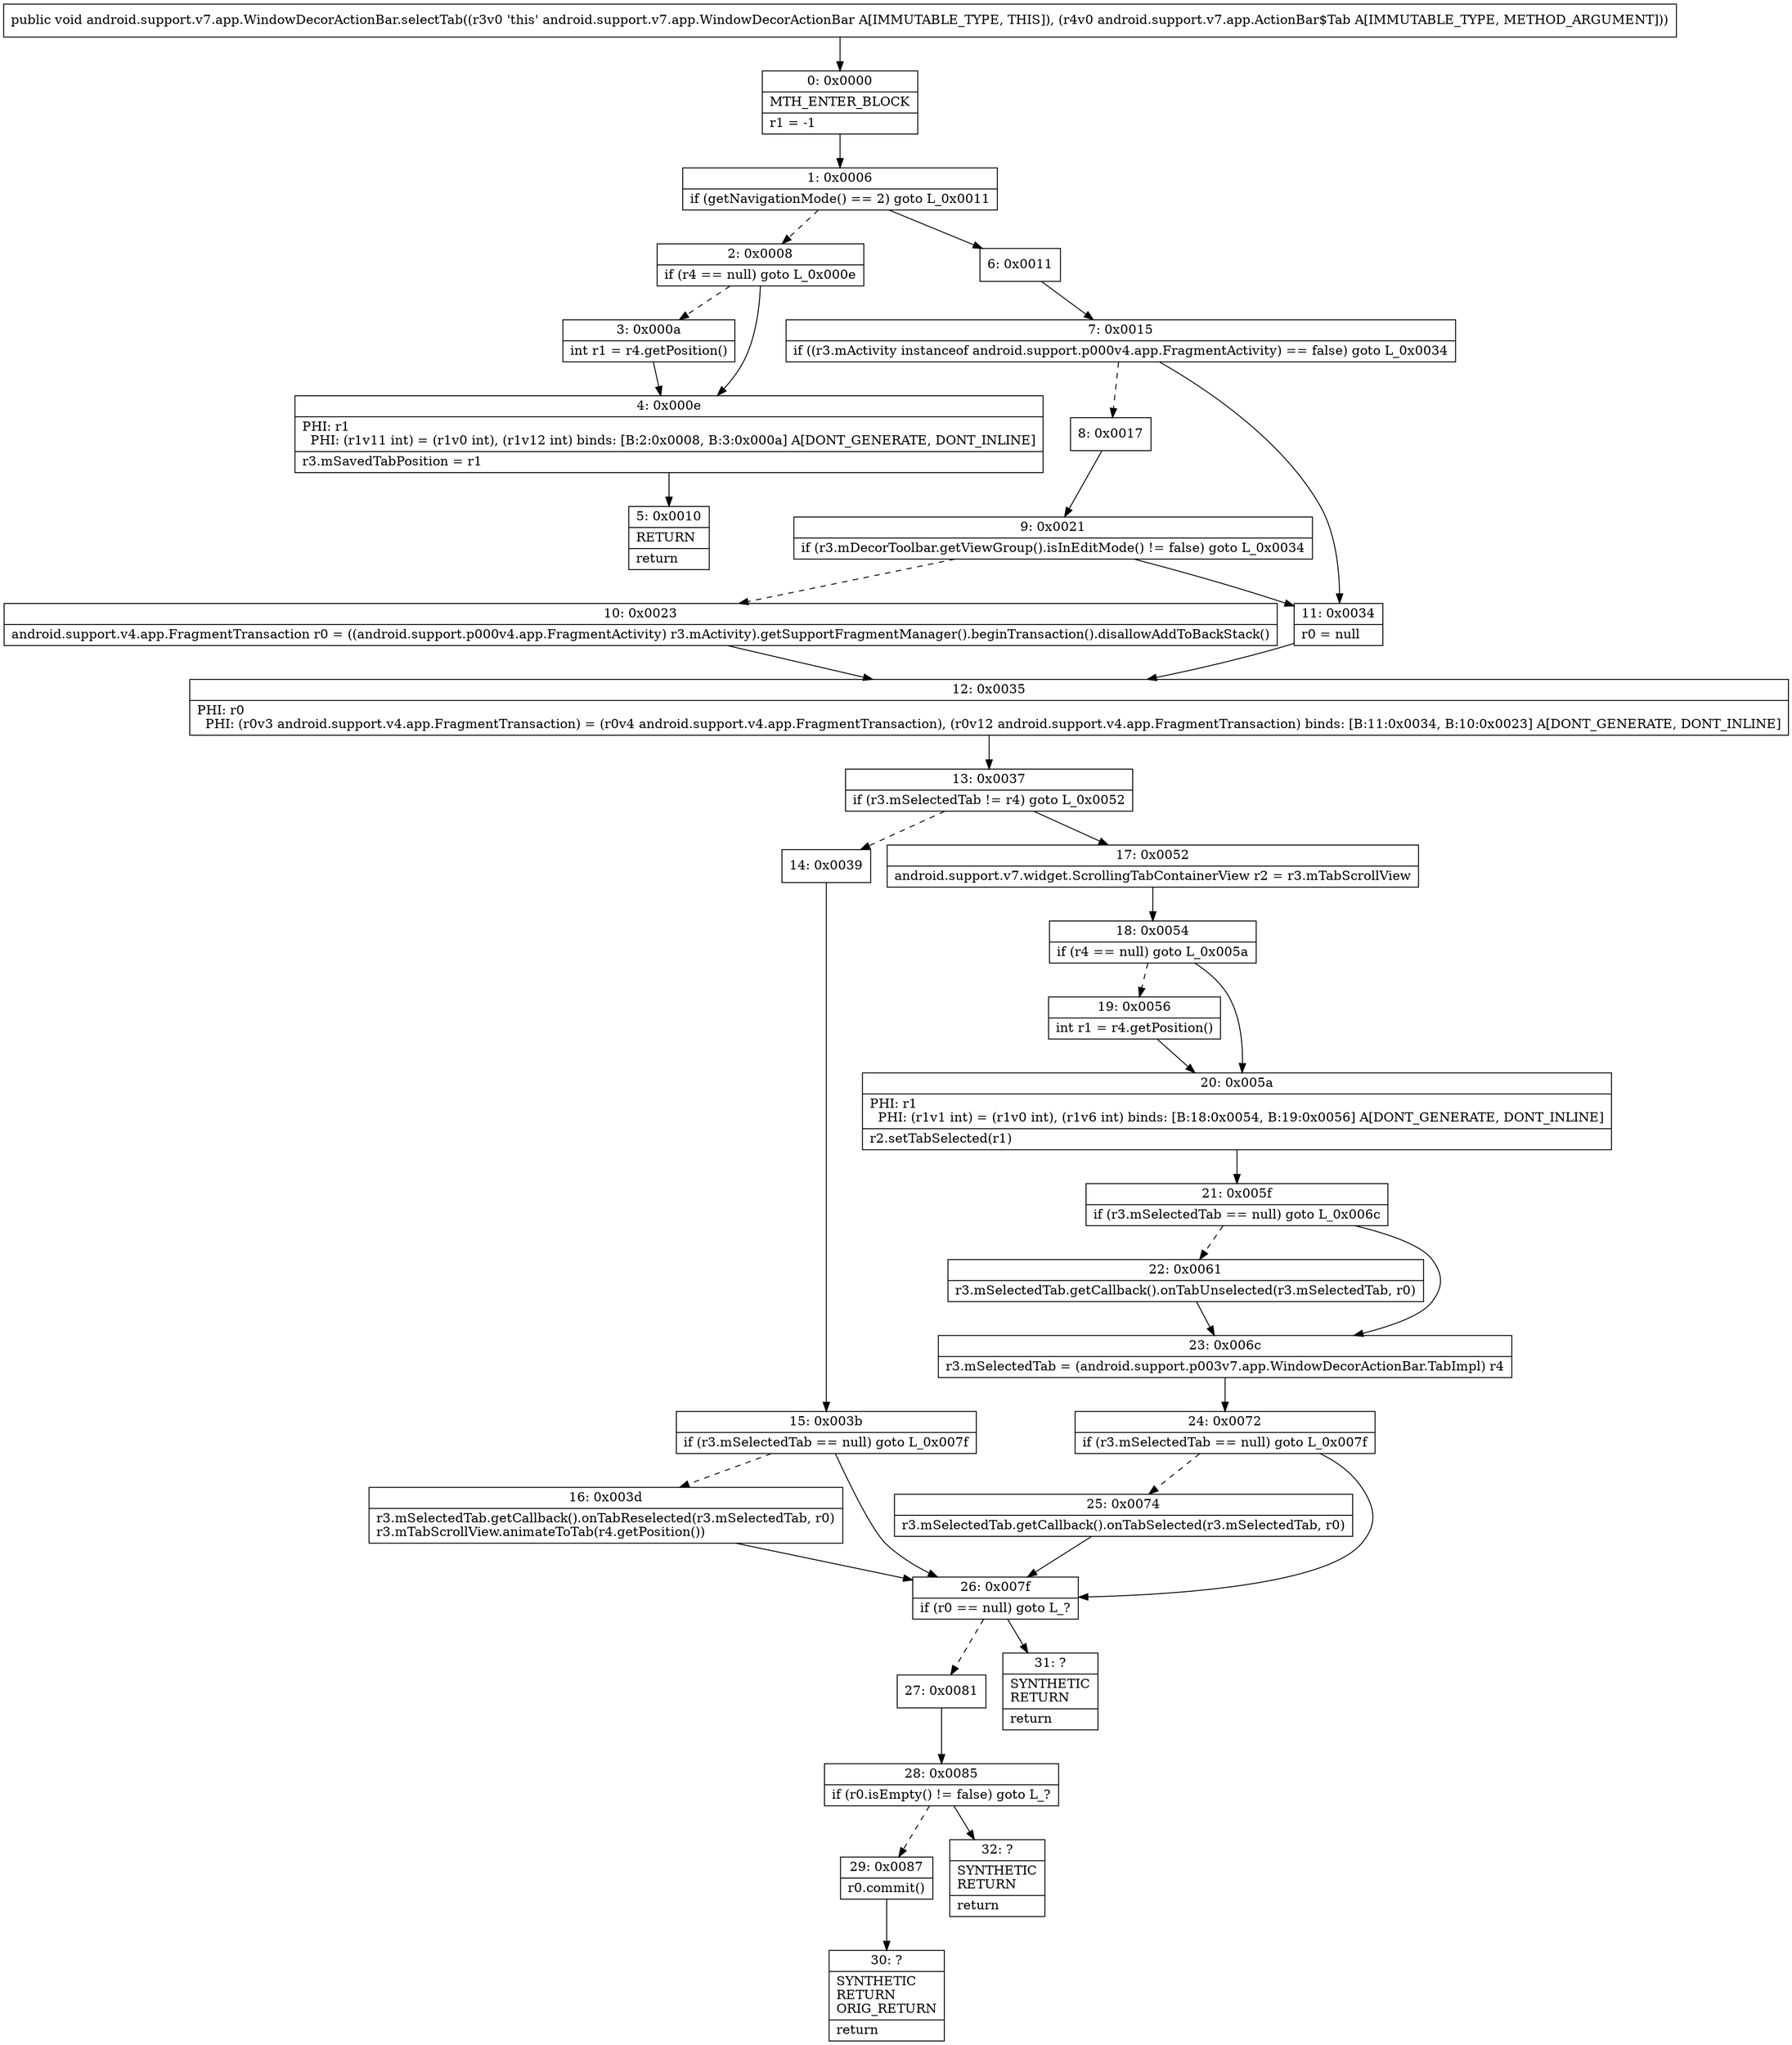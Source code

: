digraph "CFG forandroid.support.v7.app.WindowDecorActionBar.selectTab(Landroid\/support\/v7\/app\/ActionBar$Tab;)V" {
Node_0 [shape=record,label="{0\:\ 0x0000|MTH_ENTER_BLOCK\l|r1 = \-1\l}"];
Node_1 [shape=record,label="{1\:\ 0x0006|if (getNavigationMode() == 2) goto L_0x0011\l}"];
Node_2 [shape=record,label="{2\:\ 0x0008|if (r4 == null) goto L_0x000e\l}"];
Node_3 [shape=record,label="{3\:\ 0x000a|int r1 = r4.getPosition()\l}"];
Node_4 [shape=record,label="{4\:\ 0x000e|PHI: r1 \l  PHI: (r1v11 int) = (r1v0 int), (r1v12 int) binds: [B:2:0x0008, B:3:0x000a] A[DONT_GENERATE, DONT_INLINE]\l|r3.mSavedTabPosition = r1\l}"];
Node_5 [shape=record,label="{5\:\ 0x0010|RETURN\l|return\l}"];
Node_6 [shape=record,label="{6\:\ 0x0011}"];
Node_7 [shape=record,label="{7\:\ 0x0015|if ((r3.mActivity instanceof android.support.p000v4.app.FragmentActivity) == false) goto L_0x0034\l}"];
Node_8 [shape=record,label="{8\:\ 0x0017}"];
Node_9 [shape=record,label="{9\:\ 0x0021|if (r3.mDecorToolbar.getViewGroup().isInEditMode() != false) goto L_0x0034\l}"];
Node_10 [shape=record,label="{10\:\ 0x0023|android.support.v4.app.FragmentTransaction r0 = ((android.support.p000v4.app.FragmentActivity) r3.mActivity).getSupportFragmentManager().beginTransaction().disallowAddToBackStack()\l}"];
Node_11 [shape=record,label="{11\:\ 0x0034|r0 = null\l}"];
Node_12 [shape=record,label="{12\:\ 0x0035|PHI: r0 \l  PHI: (r0v3 android.support.v4.app.FragmentTransaction) = (r0v4 android.support.v4.app.FragmentTransaction), (r0v12 android.support.v4.app.FragmentTransaction) binds: [B:11:0x0034, B:10:0x0023] A[DONT_GENERATE, DONT_INLINE]\l}"];
Node_13 [shape=record,label="{13\:\ 0x0037|if (r3.mSelectedTab != r4) goto L_0x0052\l}"];
Node_14 [shape=record,label="{14\:\ 0x0039}"];
Node_15 [shape=record,label="{15\:\ 0x003b|if (r3.mSelectedTab == null) goto L_0x007f\l}"];
Node_16 [shape=record,label="{16\:\ 0x003d|r3.mSelectedTab.getCallback().onTabReselected(r3.mSelectedTab, r0)\lr3.mTabScrollView.animateToTab(r4.getPosition())\l}"];
Node_17 [shape=record,label="{17\:\ 0x0052|android.support.v7.widget.ScrollingTabContainerView r2 = r3.mTabScrollView\l}"];
Node_18 [shape=record,label="{18\:\ 0x0054|if (r4 == null) goto L_0x005a\l}"];
Node_19 [shape=record,label="{19\:\ 0x0056|int r1 = r4.getPosition()\l}"];
Node_20 [shape=record,label="{20\:\ 0x005a|PHI: r1 \l  PHI: (r1v1 int) = (r1v0 int), (r1v6 int) binds: [B:18:0x0054, B:19:0x0056] A[DONT_GENERATE, DONT_INLINE]\l|r2.setTabSelected(r1)\l}"];
Node_21 [shape=record,label="{21\:\ 0x005f|if (r3.mSelectedTab == null) goto L_0x006c\l}"];
Node_22 [shape=record,label="{22\:\ 0x0061|r3.mSelectedTab.getCallback().onTabUnselected(r3.mSelectedTab, r0)\l}"];
Node_23 [shape=record,label="{23\:\ 0x006c|r3.mSelectedTab = (android.support.p003v7.app.WindowDecorActionBar.TabImpl) r4\l}"];
Node_24 [shape=record,label="{24\:\ 0x0072|if (r3.mSelectedTab == null) goto L_0x007f\l}"];
Node_25 [shape=record,label="{25\:\ 0x0074|r3.mSelectedTab.getCallback().onTabSelected(r3.mSelectedTab, r0)\l}"];
Node_26 [shape=record,label="{26\:\ 0x007f|if (r0 == null) goto L_?\l}"];
Node_27 [shape=record,label="{27\:\ 0x0081}"];
Node_28 [shape=record,label="{28\:\ 0x0085|if (r0.isEmpty() != false) goto L_?\l}"];
Node_29 [shape=record,label="{29\:\ 0x0087|r0.commit()\l}"];
Node_30 [shape=record,label="{30\:\ ?|SYNTHETIC\lRETURN\lORIG_RETURN\l|return\l}"];
Node_31 [shape=record,label="{31\:\ ?|SYNTHETIC\lRETURN\l|return\l}"];
Node_32 [shape=record,label="{32\:\ ?|SYNTHETIC\lRETURN\l|return\l}"];
MethodNode[shape=record,label="{public void android.support.v7.app.WindowDecorActionBar.selectTab((r3v0 'this' android.support.v7.app.WindowDecorActionBar A[IMMUTABLE_TYPE, THIS]), (r4v0 android.support.v7.app.ActionBar$Tab A[IMMUTABLE_TYPE, METHOD_ARGUMENT])) }"];
MethodNode -> Node_0;
Node_0 -> Node_1;
Node_1 -> Node_2[style=dashed];
Node_1 -> Node_6;
Node_2 -> Node_3[style=dashed];
Node_2 -> Node_4;
Node_3 -> Node_4;
Node_4 -> Node_5;
Node_6 -> Node_7;
Node_7 -> Node_8[style=dashed];
Node_7 -> Node_11;
Node_8 -> Node_9;
Node_9 -> Node_10[style=dashed];
Node_9 -> Node_11;
Node_10 -> Node_12;
Node_11 -> Node_12;
Node_12 -> Node_13;
Node_13 -> Node_14[style=dashed];
Node_13 -> Node_17;
Node_14 -> Node_15;
Node_15 -> Node_16[style=dashed];
Node_15 -> Node_26;
Node_16 -> Node_26;
Node_17 -> Node_18;
Node_18 -> Node_19[style=dashed];
Node_18 -> Node_20;
Node_19 -> Node_20;
Node_20 -> Node_21;
Node_21 -> Node_22[style=dashed];
Node_21 -> Node_23;
Node_22 -> Node_23;
Node_23 -> Node_24;
Node_24 -> Node_25[style=dashed];
Node_24 -> Node_26;
Node_25 -> Node_26;
Node_26 -> Node_27[style=dashed];
Node_26 -> Node_31;
Node_27 -> Node_28;
Node_28 -> Node_29[style=dashed];
Node_28 -> Node_32;
Node_29 -> Node_30;
}

